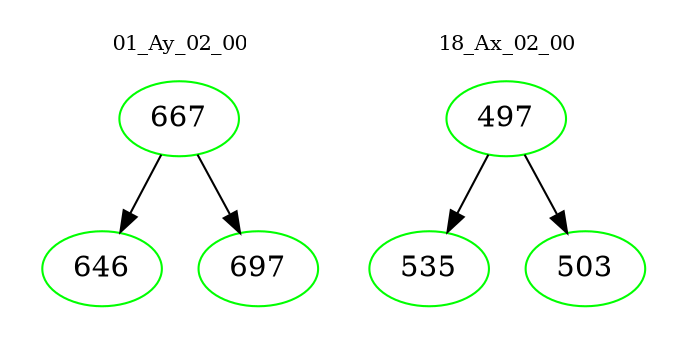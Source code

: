 digraph{
subgraph cluster_0 {
color = white
label = "01_Ay_02_00";
fontsize=10;
T0_667 [label="667", color="green"]
T0_667 -> T0_646 [color="black"]
T0_646 [label="646", color="green"]
T0_667 -> T0_697 [color="black"]
T0_697 [label="697", color="green"]
}
subgraph cluster_1 {
color = white
label = "18_Ax_02_00";
fontsize=10;
T1_497 [label="497", color="green"]
T1_497 -> T1_535 [color="black"]
T1_535 [label="535", color="green"]
T1_497 -> T1_503 [color="black"]
T1_503 [label="503", color="green"]
}
}
